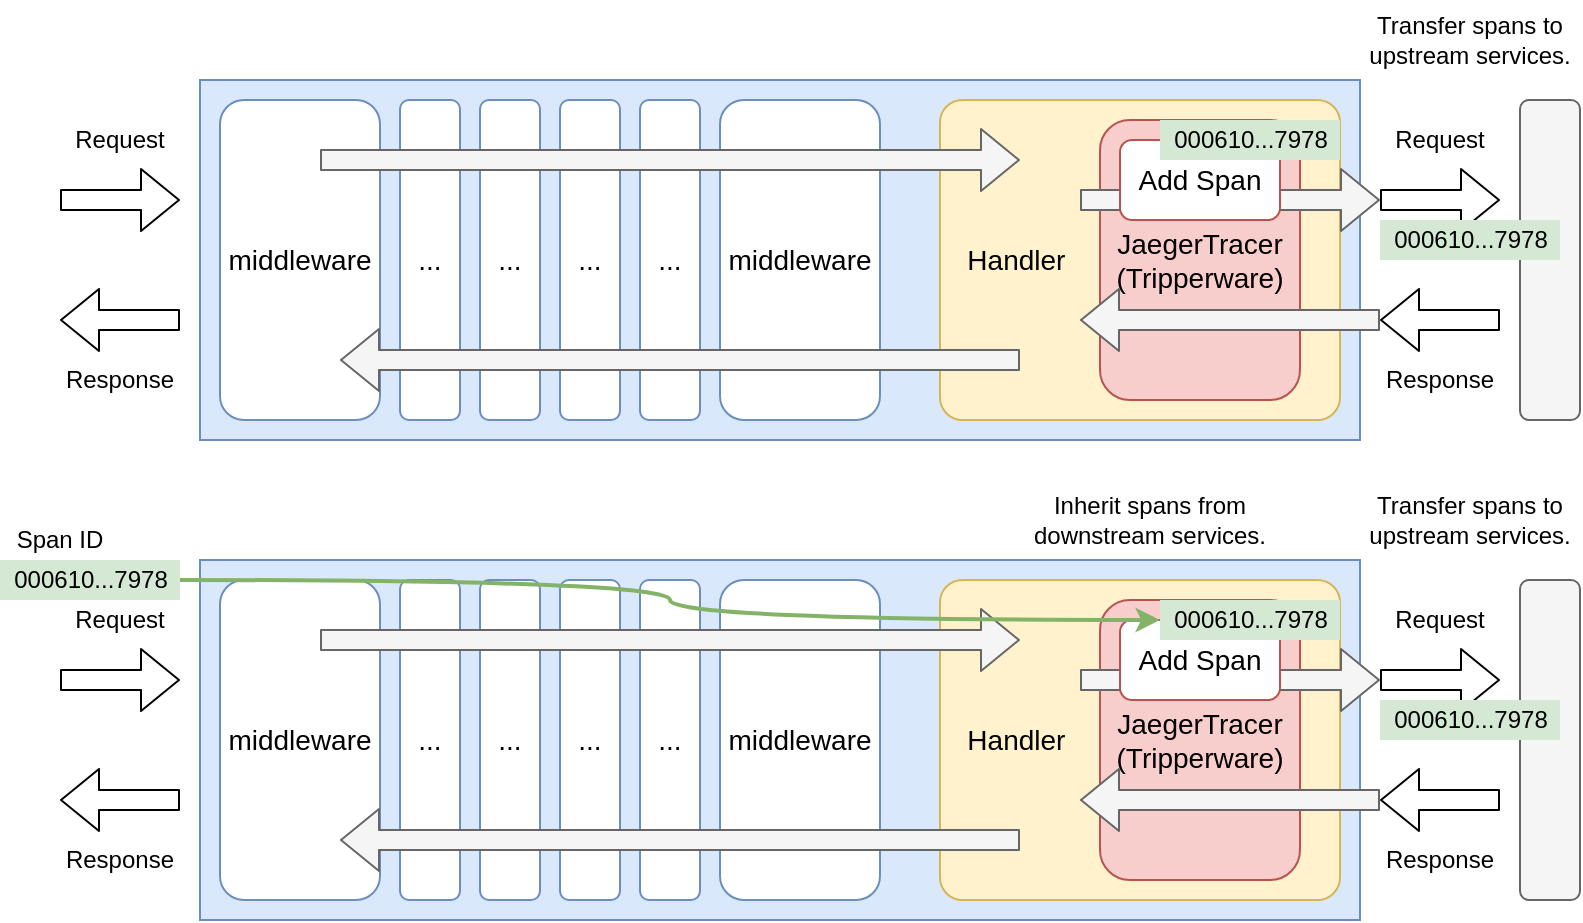 <mxfile>
    <diagram id="CGz5gvUMxi6If3MVP1VV" name="image">
        <mxGraphModel dx="-1214" dy="2484" grid="1" gridSize="10" guides="1" tooltips="1" connect="1" arrows="1" fold="1" page="1" pageScale="1" pageWidth="827" pageHeight="1169" math="0" shadow="0">
            <root>
                <mxCell id="0"/>
                <mxCell id="1" parent="0"/>
                <mxCell id="mNiAzSfXenX0VxuWbp-_-2" value="" style="rounded=0;whiteSpace=wrap;html=1;fillColor=#dae8fc;strokeColor=#6c8ebf;shadow=0;" parent="1" vertex="1">
                    <mxGeometry x="2630" y="-930" width="580" height="180" as="geometry"/>
                </mxCell>
                <mxCell id="3" value="&amp;nbsp; &amp;nbsp;Handler" style="rounded=1;whiteSpace=wrap;html=1;fontSize=14;strokeColor=#d6b656;fillColor=#fff2cc;arcSize=7;align=left;" parent="1" vertex="1">
                    <mxGeometry x="3000" y="-920" width="200" height="160" as="geometry"/>
                </mxCell>
                <mxCell id="5" value="middleware" style="rounded=1;whiteSpace=wrap;html=1;fontSize=14;strokeColor=#6c8ebf;fillColor=default;" parent="1" vertex="1">
                    <mxGeometry x="2640" y="-920" width="80" height="160" as="geometry"/>
                </mxCell>
                <mxCell id="7" value="..." style="rounded=1;whiteSpace=wrap;html=1;fontSize=14;strokeColor=#6c8ebf;fillColor=default;" parent="1" vertex="1">
                    <mxGeometry x="2730" y="-920" width="30" height="160" as="geometry"/>
                </mxCell>
                <mxCell id="8" value="..." style="rounded=1;whiteSpace=wrap;html=1;fontSize=14;strokeColor=#6c8ebf;fillColor=default;" parent="1" vertex="1">
                    <mxGeometry x="2770" y="-920" width="30" height="160" as="geometry"/>
                </mxCell>
                <mxCell id="9" value="middleware" style="rounded=1;whiteSpace=wrap;html=1;fontSize=14;strokeColor=#6c8ebf;fillColor=default;" parent="1" vertex="1">
                    <mxGeometry x="2890" y="-920" width="80" height="160" as="geometry"/>
                </mxCell>
                <mxCell id="10" value="..." style="rounded=1;whiteSpace=wrap;html=1;fontSize=14;strokeColor=#6c8ebf;fillColor=default;" parent="1" vertex="1">
                    <mxGeometry x="2850" y="-920" width="30" height="160" as="geometry"/>
                </mxCell>
                <mxCell id="11" value="..." style="rounded=1;whiteSpace=wrap;html=1;fontSize=14;strokeColor=#6c8ebf;fillColor=default;" parent="1" vertex="1">
                    <mxGeometry x="2810" y="-920" width="30" height="160" as="geometry"/>
                </mxCell>
                <mxCell id="16" value="" style="shape=flexArrow;endArrow=classic;html=1;" parent="1" edge="1">
                    <mxGeometry width="50" height="50" relative="1" as="geometry">
                        <mxPoint x="2560" y="-870" as="sourcePoint"/>
                        <mxPoint x="2620" y="-870" as="targetPoint"/>
                    </mxGeometry>
                </mxCell>
                <mxCell id="17" value="Request" style="text;html=1;strokeColor=none;fillColor=none;align=center;verticalAlign=middle;whiteSpace=wrap;rounded=0;" parent="1" vertex="1">
                    <mxGeometry x="2560" y="-910" width="60" height="20" as="geometry"/>
                </mxCell>
                <mxCell id="18" value="" style="shape=flexArrow;endArrow=classic;html=1;" parent="1" edge="1">
                    <mxGeometry width="50" height="50" relative="1" as="geometry">
                        <mxPoint x="2620" y="-810" as="sourcePoint"/>
                        <mxPoint x="2560" y="-810" as="targetPoint"/>
                    </mxGeometry>
                </mxCell>
                <mxCell id="19" value="Response" style="text;html=1;strokeColor=none;fillColor=none;align=center;verticalAlign=middle;whiteSpace=wrap;rounded=0;" parent="1" vertex="1">
                    <mxGeometry x="2560" y="-790" width="60" height="20" as="geometry"/>
                </mxCell>
                <mxCell id="24" value="" style="shape=flexArrow;endArrow=classic;html=1;fillColor=#f5f5f5;strokeColor=#666666;" parent="1" edge="1">
                    <mxGeometry width="50" height="50" relative="1" as="geometry">
                        <mxPoint x="2690" y="-890" as="sourcePoint"/>
                        <mxPoint x="3040" y="-890" as="targetPoint"/>
                    </mxGeometry>
                </mxCell>
                <mxCell id="25" value="" style="shape=flexArrow;endArrow=classic;html=1;fillColor=#f5f5f5;strokeColor=#666666;" parent="1" edge="1">
                    <mxGeometry width="50" height="50" relative="1" as="geometry">
                        <mxPoint x="3040" y="-790" as="sourcePoint"/>
                        <mxPoint x="2700" y="-790" as="targetPoint"/>
                    </mxGeometry>
                </mxCell>
                <mxCell id="34" value="" style="edgeStyle=none;html=1;" parent="1" edge="1">
                    <mxGeometry relative="1" as="geometry">
                        <mxPoint x="2822" y="-710.0" as="targetPoint"/>
                    </mxGeometry>
                </mxCell>
                <mxCell id="50" value="" style="shape=flexArrow;endArrow=classic;html=1;" parent="1" edge="1">
                    <mxGeometry width="50" height="50" relative="1" as="geometry">
                        <mxPoint x="2560" y="-630.0" as="sourcePoint"/>
                        <mxPoint x="2620" y="-630.0" as="targetPoint"/>
                    </mxGeometry>
                </mxCell>
                <mxCell id="51" value="Request" style="text;html=1;strokeColor=none;fillColor=none;align=center;verticalAlign=middle;whiteSpace=wrap;rounded=0;" parent="1" vertex="1">
                    <mxGeometry x="2560" y="-670" width="60" height="20" as="geometry"/>
                </mxCell>
                <mxCell id="52" value="" style="shape=flexArrow;endArrow=classic;html=1;" parent="1" edge="1">
                    <mxGeometry width="50" height="50" relative="1" as="geometry">
                        <mxPoint x="2620" y="-570" as="sourcePoint"/>
                        <mxPoint x="2560" y="-570" as="targetPoint"/>
                    </mxGeometry>
                </mxCell>
                <mxCell id="53" value="Response" style="text;html=1;strokeColor=none;fillColor=none;align=center;verticalAlign=middle;whiteSpace=wrap;rounded=0;" parent="1" vertex="1">
                    <mxGeometry x="2560" y="-550" width="60" height="20" as="geometry"/>
                </mxCell>
                <mxCell id="64" value="000610...7978" style="text;strokeColor=none;fillColor=#d5e8d4;align=center;verticalAlign=middle;rounded=0;fontStyle=0;html=1;" parent="1" vertex="1">
                    <mxGeometry x="2530" y="-690" width="90" height="20" as="geometry"/>
                </mxCell>
                <mxCell id="80" value="" style="shape=flexArrow;endArrow=classic;html=1;" parent="1" edge="1">
                    <mxGeometry width="50" height="50" relative="1" as="geometry">
                        <mxPoint x="3220" y="-870" as="sourcePoint"/>
                        <mxPoint x="3280" y="-870" as="targetPoint"/>
                    </mxGeometry>
                </mxCell>
                <mxCell id="81" value="Request" style="text;html=1;strokeColor=none;fillColor=none;align=center;verticalAlign=middle;whiteSpace=wrap;rounded=0;" parent="1" vertex="1">
                    <mxGeometry x="3220" y="-910" width="60" height="20" as="geometry"/>
                </mxCell>
                <mxCell id="82" value="" style="shape=flexArrow;endArrow=classic;html=1;" parent="1" edge="1">
                    <mxGeometry width="50" height="50" relative="1" as="geometry">
                        <mxPoint x="3280" y="-810" as="sourcePoint"/>
                        <mxPoint x="3220" y="-810" as="targetPoint"/>
                    </mxGeometry>
                </mxCell>
                <mxCell id="83" value="Response" style="text;html=1;strokeColor=none;fillColor=none;align=center;verticalAlign=middle;whiteSpace=wrap;rounded=0;" parent="1" vertex="1">
                    <mxGeometry x="3220" y="-790" width="60" height="20" as="geometry"/>
                </mxCell>
                <mxCell id="88" value="" style="rounded=1;whiteSpace=wrap;html=1;fontSize=14;strokeColor=#666666;fillColor=#f5f5f5;fontColor=#333333;" parent="1" vertex="1">
                    <mxGeometry x="3290" y="-920" width="30" height="160" as="geometry"/>
                </mxCell>
                <mxCell id="90" value="000610...7978" style="text;strokeColor=none;fillColor=#d5e8d4;align=center;verticalAlign=middle;rounded=0;fontStyle=0;html=1;" parent="1" vertex="1">
                    <mxGeometry x="3220" y="-860" width="90" height="20" as="geometry"/>
                </mxCell>
                <mxCell id="92" value="Transfer spans to upstream services." style="text;html=1;strokeColor=none;fillColor=none;align=center;verticalAlign=middle;whiteSpace=wrap;rounded=0;fontColor=default;" parent="1" vertex="1">
                    <mxGeometry x="3210" y="-970" width="110" height="40" as="geometry"/>
                </mxCell>
                <mxCell id="94" value="Span ID" style="text;html=1;strokeColor=none;fillColor=none;align=center;verticalAlign=middle;whiteSpace=wrap;rounded=0;" parent="1" vertex="1">
                    <mxGeometry x="2530" y="-710" width="60" height="20" as="geometry"/>
                </mxCell>
                <mxCell id="95" value="Inherit spans from downstream services." style="text;html=1;strokeColor=none;fillColor=none;align=center;verticalAlign=middle;whiteSpace=wrap;rounded=0;fontColor=default;" parent="1" vertex="1">
                    <mxGeometry x="3040" y="-730" width="130" height="40" as="geometry"/>
                </mxCell>
                <mxCell id="96" value="JaegerTracer&lt;br&gt;(Tripperware)" style="rounded=1;whiteSpace=wrap;html=1;fontSize=14;strokeColor=#b85450;fillColor=#f8cecc;" vertex="1" parent="1">
                    <mxGeometry x="3080" y="-910" width="100" height="140" as="geometry"/>
                </mxCell>
                <mxCell id="97" value="" style="shape=flexArrow;endArrow=classic;html=1;fillColor=#f5f5f5;strokeColor=#666666;" edge="1" parent="1">
                    <mxGeometry width="50" height="50" relative="1" as="geometry">
                        <mxPoint x="3070" y="-870.0" as="sourcePoint"/>
                        <mxPoint x="3220" y="-870" as="targetPoint"/>
                    </mxGeometry>
                </mxCell>
                <mxCell id="98" value="" style="shape=flexArrow;endArrow=classic;html=1;fillColor=#f5f5f5;strokeColor=#666666;" edge="1" parent="1">
                    <mxGeometry width="50" height="50" relative="1" as="geometry">
                        <mxPoint x="3220" y="-810" as="sourcePoint"/>
                        <mxPoint x="3070" y="-810" as="targetPoint"/>
                    </mxGeometry>
                </mxCell>
                <mxCell id="12" value="Add Span" style="rounded=1;whiteSpace=wrap;html=1;fontSize=14;strokeColor=#b85450;fillColor=default;" parent="1" vertex="1">
                    <mxGeometry x="3090" y="-900" width="80" height="40" as="geometry"/>
                </mxCell>
                <mxCell id="39" value="000610...7978" style="text;strokeColor=none;fillColor=#d5e8d4;align=center;verticalAlign=middle;rounded=0;fontStyle=0;html=1;" parent="1" vertex="1">
                    <mxGeometry x="3110" y="-910" width="90" height="20" as="geometry"/>
                </mxCell>
                <mxCell id="99" value="" style="rounded=0;whiteSpace=wrap;html=1;fillColor=#dae8fc;strokeColor=#6c8ebf;shadow=0;" vertex="1" parent="1">
                    <mxGeometry x="2630" y="-690" width="580" height="180" as="geometry"/>
                </mxCell>
                <mxCell id="100" value="&amp;nbsp; &amp;nbsp;Handler" style="rounded=1;whiteSpace=wrap;html=1;fontSize=14;strokeColor=#d6b656;fillColor=#fff2cc;arcSize=7;align=left;" vertex="1" parent="1">
                    <mxGeometry x="3000" y="-680" width="200" height="160" as="geometry"/>
                </mxCell>
                <mxCell id="101" value="middleware" style="rounded=1;whiteSpace=wrap;html=1;fontSize=14;strokeColor=#6c8ebf;fillColor=default;" vertex="1" parent="1">
                    <mxGeometry x="2640" y="-680" width="80" height="160" as="geometry"/>
                </mxCell>
                <mxCell id="102" value="..." style="rounded=1;whiteSpace=wrap;html=1;fontSize=14;strokeColor=#6c8ebf;fillColor=default;" vertex="1" parent="1">
                    <mxGeometry x="2730" y="-680" width="30" height="160" as="geometry"/>
                </mxCell>
                <mxCell id="103" value="..." style="rounded=1;whiteSpace=wrap;html=1;fontSize=14;strokeColor=#6c8ebf;fillColor=default;" vertex="1" parent="1">
                    <mxGeometry x="2770" y="-680" width="30" height="160" as="geometry"/>
                </mxCell>
                <mxCell id="104" value="middleware" style="rounded=1;whiteSpace=wrap;html=1;fontSize=14;strokeColor=#6c8ebf;fillColor=default;" vertex="1" parent="1">
                    <mxGeometry x="2890" y="-680" width="80" height="160" as="geometry"/>
                </mxCell>
                <mxCell id="105" value="..." style="rounded=1;whiteSpace=wrap;html=1;fontSize=14;strokeColor=#6c8ebf;fillColor=default;" vertex="1" parent="1">
                    <mxGeometry x="2850" y="-680" width="30" height="160" as="geometry"/>
                </mxCell>
                <mxCell id="106" value="..." style="rounded=1;whiteSpace=wrap;html=1;fontSize=14;strokeColor=#6c8ebf;fillColor=default;" vertex="1" parent="1">
                    <mxGeometry x="2810" y="-680" width="30" height="160" as="geometry"/>
                </mxCell>
                <mxCell id="107" value="" style="shape=flexArrow;endArrow=classic;html=1;fillColor=#f5f5f5;strokeColor=#666666;" edge="1" parent="1">
                    <mxGeometry width="50" height="50" relative="1" as="geometry">
                        <mxPoint x="2690" y="-650" as="sourcePoint"/>
                        <mxPoint x="3040" y="-650" as="targetPoint"/>
                    </mxGeometry>
                </mxCell>
                <mxCell id="108" value="" style="shape=flexArrow;endArrow=classic;html=1;fillColor=#f5f5f5;strokeColor=#666666;" edge="1" parent="1">
                    <mxGeometry width="50" height="50" relative="1" as="geometry">
                        <mxPoint x="3040" y="-550" as="sourcePoint"/>
                        <mxPoint x="2700" y="-550" as="targetPoint"/>
                    </mxGeometry>
                </mxCell>
                <mxCell id="109" value="" style="shape=flexArrow;endArrow=classic;html=1;" edge="1" parent="1">
                    <mxGeometry width="50" height="50" relative="1" as="geometry">
                        <mxPoint x="3220" y="-630" as="sourcePoint"/>
                        <mxPoint x="3280" y="-630" as="targetPoint"/>
                    </mxGeometry>
                </mxCell>
                <mxCell id="110" value="Request" style="text;html=1;strokeColor=none;fillColor=none;align=center;verticalAlign=middle;whiteSpace=wrap;rounded=0;" vertex="1" parent="1">
                    <mxGeometry x="3220" y="-670" width="60" height="20" as="geometry"/>
                </mxCell>
                <mxCell id="111" value="" style="shape=flexArrow;endArrow=classic;html=1;" edge="1" parent="1">
                    <mxGeometry width="50" height="50" relative="1" as="geometry">
                        <mxPoint x="3280" y="-570" as="sourcePoint"/>
                        <mxPoint x="3220" y="-570" as="targetPoint"/>
                    </mxGeometry>
                </mxCell>
                <mxCell id="112" value="Response" style="text;html=1;strokeColor=none;fillColor=none;align=center;verticalAlign=middle;whiteSpace=wrap;rounded=0;" vertex="1" parent="1">
                    <mxGeometry x="3220" y="-550" width="60" height="20" as="geometry"/>
                </mxCell>
                <mxCell id="113" value="" style="rounded=1;whiteSpace=wrap;html=1;fontSize=14;strokeColor=#666666;fillColor=#f5f5f5;fontColor=#333333;" vertex="1" parent="1">
                    <mxGeometry x="3290" y="-680" width="30" height="160" as="geometry"/>
                </mxCell>
                <mxCell id="114" value="000610...7978" style="text;strokeColor=none;fillColor=#d5e8d4;align=center;verticalAlign=middle;rounded=0;fontStyle=0;html=1;" vertex="1" parent="1">
                    <mxGeometry x="3220" y="-620" width="90" height="20" as="geometry"/>
                </mxCell>
                <mxCell id="115" value="Transfer spans to upstream services." style="text;html=1;strokeColor=none;fillColor=none;align=center;verticalAlign=middle;whiteSpace=wrap;rounded=0;fontColor=default;" vertex="1" parent="1">
                    <mxGeometry x="3210" y="-730" width="110" height="40" as="geometry"/>
                </mxCell>
                <mxCell id="116" value="JaegerTracer&lt;br&gt;(Tripperware)" style="rounded=1;whiteSpace=wrap;html=1;fontSize=14;strokeColor=#b85450;fillColor=#f8cecc;" vertex="1" parent="1">
                    <mxGeometry x="3080" y="-670" width="100" height="140" as="geometry"/>
                </mxCell>
                <mxCell id="117" value="" style="shape=flexArrow;endArrow=classic;html=1;fillColor=#f5f5f5;strokeColor=#666666;" edge="1" parent="1">
                    <mxGeometry width="50" height="50" relative="1" as="geometry">
                        <mxPoint x="3070" y="-630" as="sourcePoint"/>
                        <mxPoint x="3220" y="-630" as="targetPoint"/>
                    </mxGeometry>
                </mxCell>
                <mxCell id="118" value="" style="shape=flexArrow;endArrow=classic;html=1;fillColor=#f5f5f5;strokeColor=#666666;" edge="1" parent="1">
                    <mxGeometry width="50" height="50" relative="1" as="geometry">
                        <mxPoint x="3220" y="-570" as="sourcePoint"/>
                        <mxPoint x="3070" y="-570" as="targetPoint"/>
                    </mxGeometry>
                </mxCell>
                <mxCell id="119" value="Add Span" style="rounded=1;whiteSpace=wrap;html=1;fontSize=14;strokeColor=#b85450;fillColor=default;" vertex="1" parent="1">
                    <mxGeometry x="3090" y="-660" width="80" height="40" as="geometry"/>
                </mxCell>
                <mxCell id="120" value="000610...7978" style="text;strokeColor=none;fillColor=#d5e8d4;align=center;verticalAlign=middle;rounded=0;fontStyle=0;html=1;" vertex="1" parent="1">
                    <mxGeometry x="3110" y="-670" width="90" height="20" as="geometry"/>
                </mxCell>
                <mxCell id="65" style="edgeStyle=orthogonalEdgeStyle;curved=1;html=1;exitX=1;exitY=0.5;exitDx=0;exitDy=0;entryX=0;entryY=0.5;entryDx=0;entryDy=0;fontColor=default;fillColor=#d5e8d4;strokeColor=#82b366;strokeWidth=2;" parent="1" source="64" target="120" edge="1">
                    <mxGeometry relative="1" as="geometry">
                        <mxPoint x="2845" y="-630" as="targetPoint"/>
                    </mxGeometry>
                </mxCell>
            </root>
        </mxGraphModel>
    </diagram>
</mxfile>